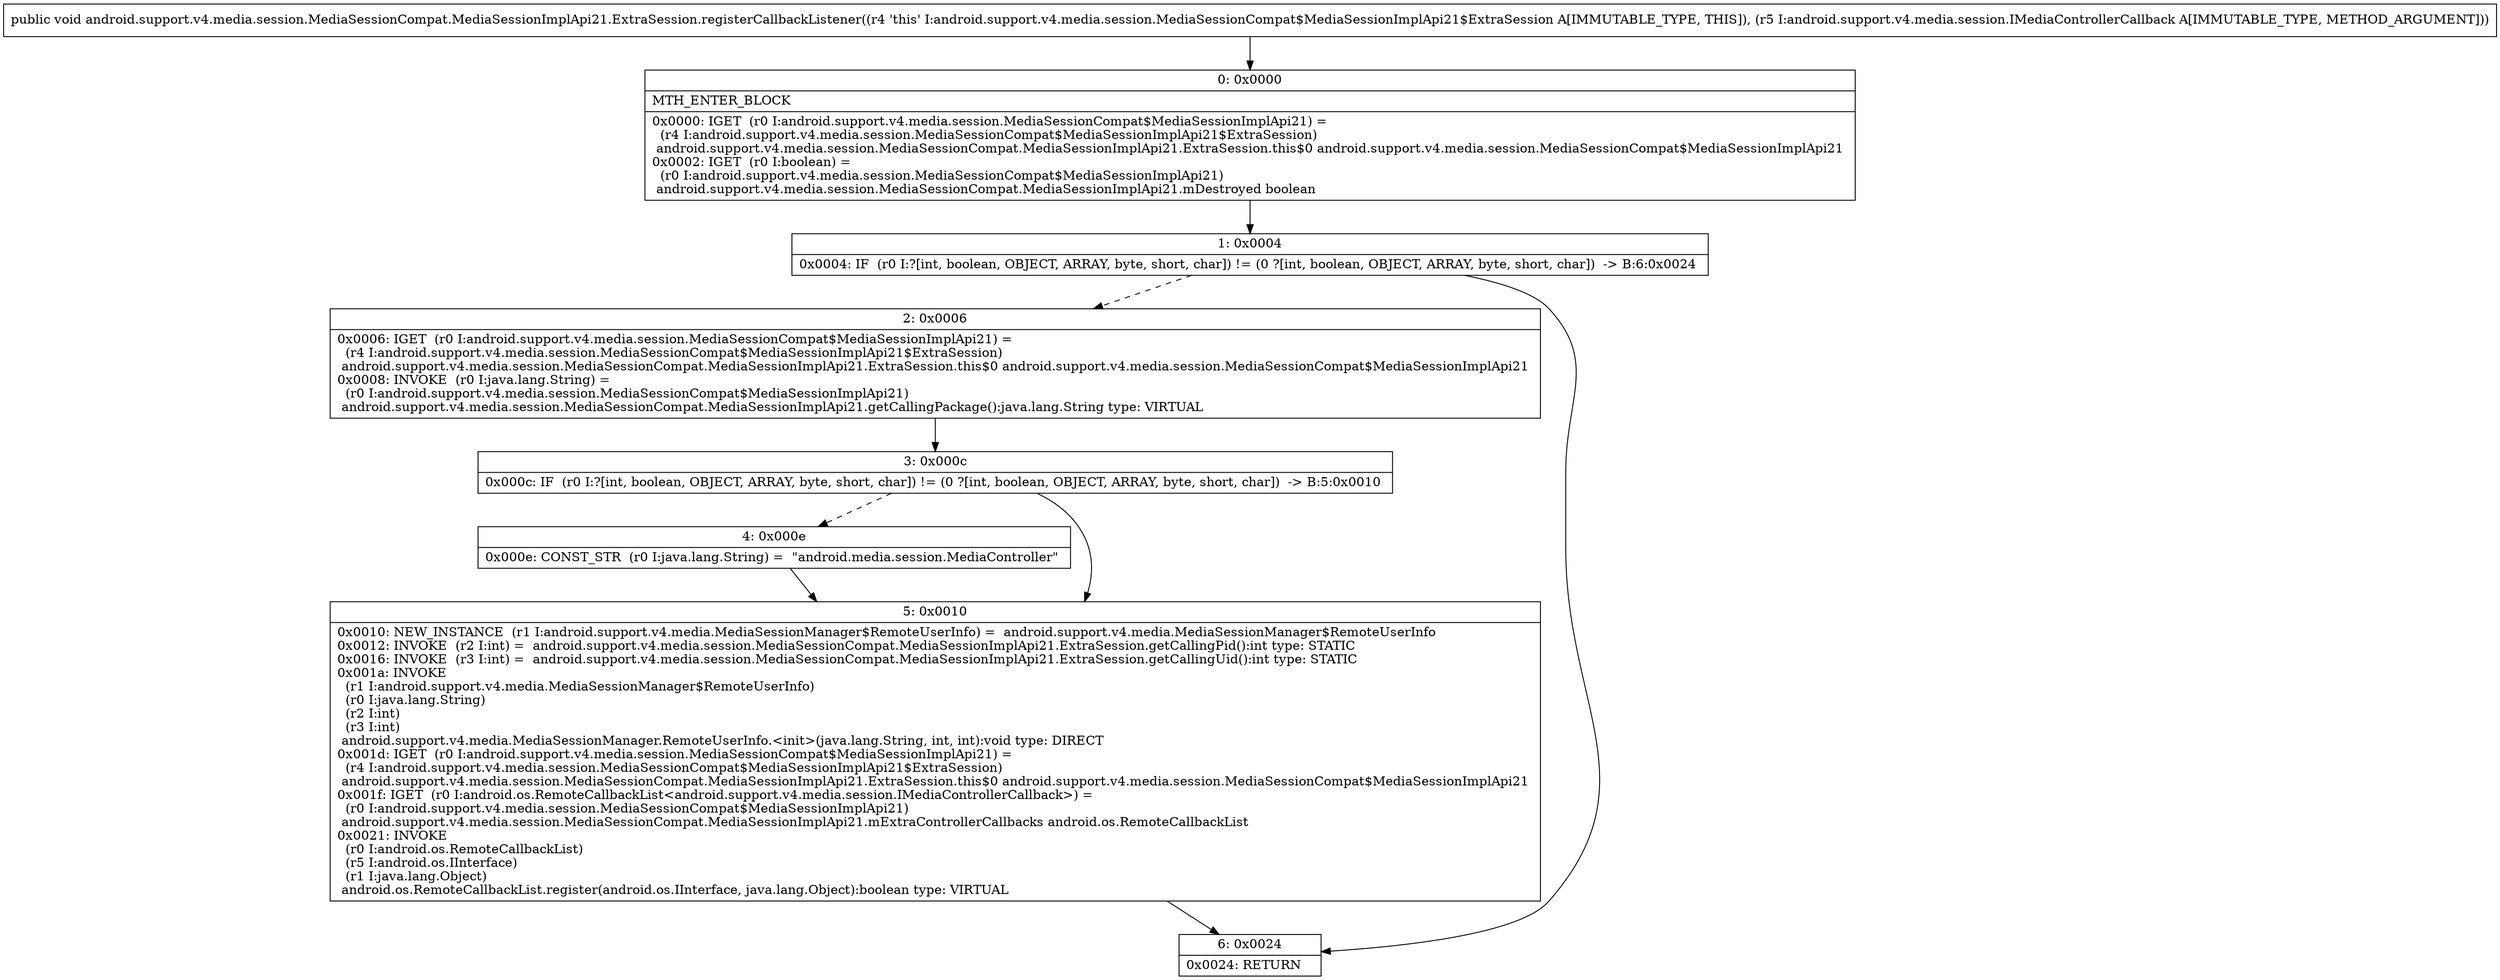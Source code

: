 digraph "CFG forandroid.support.v4.media.session.MediaSessionCompat.MediaSessionImplApi21.ExtraSession.registerCallbackListener(Landroid\/support\/v4\/media\/session\/IMediaControllerCallback;)V" {
Node_0 [shape=record,label="{0\:\ 0x0000|MTH_ENTER_BLOCK\l|0x0000: IGET  (r0 I:android.support.v4.media.session.MediaSessionCompat$MediaSessionImplApi21) = \l  (r4 I:android.support.v4.media.session.MediaSessionCompat$MediaSessionImplApi21$ExtraSession)\l android.support.v4.media.session.MediaSessionCompat.MediaSessionImplApi21.ExtraSession.this$0 android.support.v4.media.session.MediaSessionCompat$MediaSessionImplApi21 \l0x0002: IGET  (r0 I:boolean) = \l  (r0 I:android.support.v4.media.session.MediaSessionCompat$MediaSessionImplApi21)\l android.support.v4.media.session.MediaSessionCompat.MediaSessionImplApi21.mDestroyed boolean \l}"];
Node_1 [shape=record,label="{1\:\ 0x0004|0x0004: IF  (r0 I:?[int, boolean, OBJECT, ARRAY, byte, short, char]) != (0 ?[int, boolean, OBJECT, ARRAY, byte, short, char])  \-\> B:6:0x0024 \l}"];
Node_2 [shape=record,label="{2\:\ 0x0006|0x0006: IGET  (r0 I:android.support.v4.media.session.MediaSessionCompat$MediaSessionImplApi21) = \l  (r4 I:android.support.v4.media.session.MediaSessionCompat$MediaSessionImplApi21$ExtraSession)\l android.support.v4.media.session.MediaSessionCompat.MediaSessionImplApi21.ExtraSession.this$0 android.support.v4.media.session.MediaSessionCompat$MediaSessionImplApi21 \l0x0008: INVOKE  (r0 I:java.lang.String) = \l  (r0 I:android.support.v4.media.session.MediaSessionCompat$MediaSessionImplApi21)\l android.support.v4.media.session.MediaSessionCompat.MediaSessionImplApi21.getCallingPackage():java.lang.String type: VIRTUAL \l}"];
Node_3 [shape=record,label="{3\:\ 0x000c|0x000c: IF  (r0 I:?[int, boolean, OBJECT, ARRAY, byte, short, char]) != (0 ?[int, boolean, OBJECT, ARRAY, byte, short, char])  \-\> B:5:0x0010 \l}"];
Node_4 [shape=record,label="{4\:\ 0x000e|0x000e: CONST_STR  (r0 I:java.lang.String) =  \"android.media.session.MediaController\" \l}"];
Node_5 [shape=record,label="{5\:\ 0x0010|0x0010: NEW_INSTANCE  (r1 I:android.support.v4.media.MediaSessionManager$RemoteUserInfo) =  android.support.v4.media.MediaSessionManager$RemoteUserInfo \l0x0012: INVOKE  (r2 I:int) =  android.support.v4.media.session.MediaSessionCompat.MediaSessionImplApi21.ExtraSession.getCallingPid():int type: STATIC \l0x0016: INVOKE  (r3 I:int) =  android.support.v4.media.session.MediaSessionCompat.MediaSessionImplApi21.ExtraSession.getCallingUid():int type: STATIC \l0x001a: INVOKE  \l  (r1 I:android.support.v4.media.MediaSessionManager$RemoteUserInfo)\l  (r0 I:java.lang.String)\l  (r2 I:int)\l  (r3 I:int)\l android.support.v4.media.MediaSessionManager.RemoteUserInfo.\<init\>(java.lang.String, int, int):void type: DIRECT \l0x001d: IGET  (r0 I:android.support.v4.media.session.MediaSessionCompat$MediaSessionImplApi21) = \l  (r4 I:android.support.v4.media.session.MediaSessionCompat$MediaSessionImplApi21$ExtraSession)\l android.support.v4.media.session.MediaSessionCompat.MediaSessionImplApi21.ExtraSession.this$0 android.support.v4.media.session.MediaSessionCompat$MediaSessionImplApi21 \l0x001f: IGET  (r0 I:android.os.RemoteCallbackList\<android.support.v4.media.session.IMediaControllerCallback\>) = \l  (r0 I:android.support.v4.media.session.MediaSessionCompat$MediaSessionImplApi21)\l android.support.v4.media.session.MediaSessionCompat.MediaSessionImplApi21.mExtraControllerCallbacks android.os.RemoteCallbackList \l0x0021: INVOKE  \l  (r0 I:android.os.RemoteCallbackList)\l  (r5 I:android.os.IInterface)\l  (r1 I:java.lang.Object)\l android.os.RemoteCallbackList.register(android.os.IInterface, java.lang.Object):boolean type: VIRTUAL \l}"];
Node_6 [shape=record,label="{6\:\ 0x0024|0x0024: RETURN   \l}"];
MethodNode[shape=record,label="{public void android.support.v4.media.session.MediaSessionCompat.MediaSessionImplApi21.ExtraSession.registerCallbackListener((r4 'this' I:android.support.v4.media.session.MediaSessionCompat$MediaSessionImplApi21$ExtraSession A[IMMUTABLE_TYPE, THIS]), (r5 I:android.support.v4.media.session.IMediaControllerCallback A[IMMUTABLE_TYPE, METHOD_ARGUMENT])) }"];
MethodNode -> Node_0;
Node_0 -> Node_1;
Node_1 -> Node_2[style=dashed];
Node_1 -> Node_6;
Node_2 -> Node_3;
Node_3 -> Node_4[style=dashed];
Node_3 -> Node_5;
Node_4 -> Node_5;
Node_5 -> Node_6;
}

